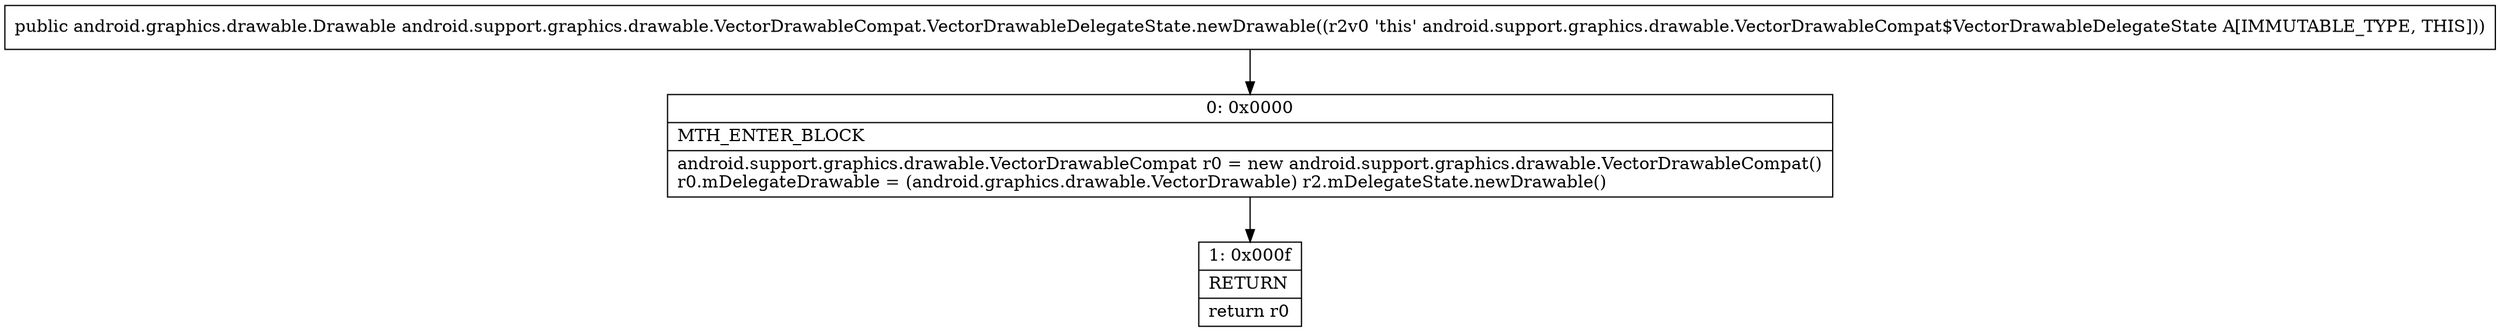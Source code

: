 digraph "CFG forandroid.support.graphics.drawable.VectorDrawableCompat.VectorDrawableDelegateState.newDrawable()Landroid\/graphics\/drawable\/Drawable;" {
Node_0 [shape=record,label="{0\:\ 0x0000|MTH_ENTER_BLOCK\l|android.support.graphics.drawable.VectorDrawableCompat r0 = new android.support.graphics.drawable.VectorDrawableCompat()\lr0.mDelegateDrawable = (android.graphics.drawable.VectorDrawable) r2.mDelegateState.newDrawable()\l}"];
Node_1 [shape=record,label="{1\:\ 0x000f|RETURN\l|return r0\l}"];
MethodNode[shape=record,label="{public android.graphics.drawable.Drawable android.support.graphics.drawable.VectorDrawableCompat.VectorDrawableDelegateState.newDrawable((r2v0 'this' android.support.graphics.drawable.VectorDrawableCompat$VectorDrawableDelegateState A[IMMUTABLE_TYPE, THIS])) }"];
MethodNode -> Node_0;
Node_0 -> Node_1;
}

